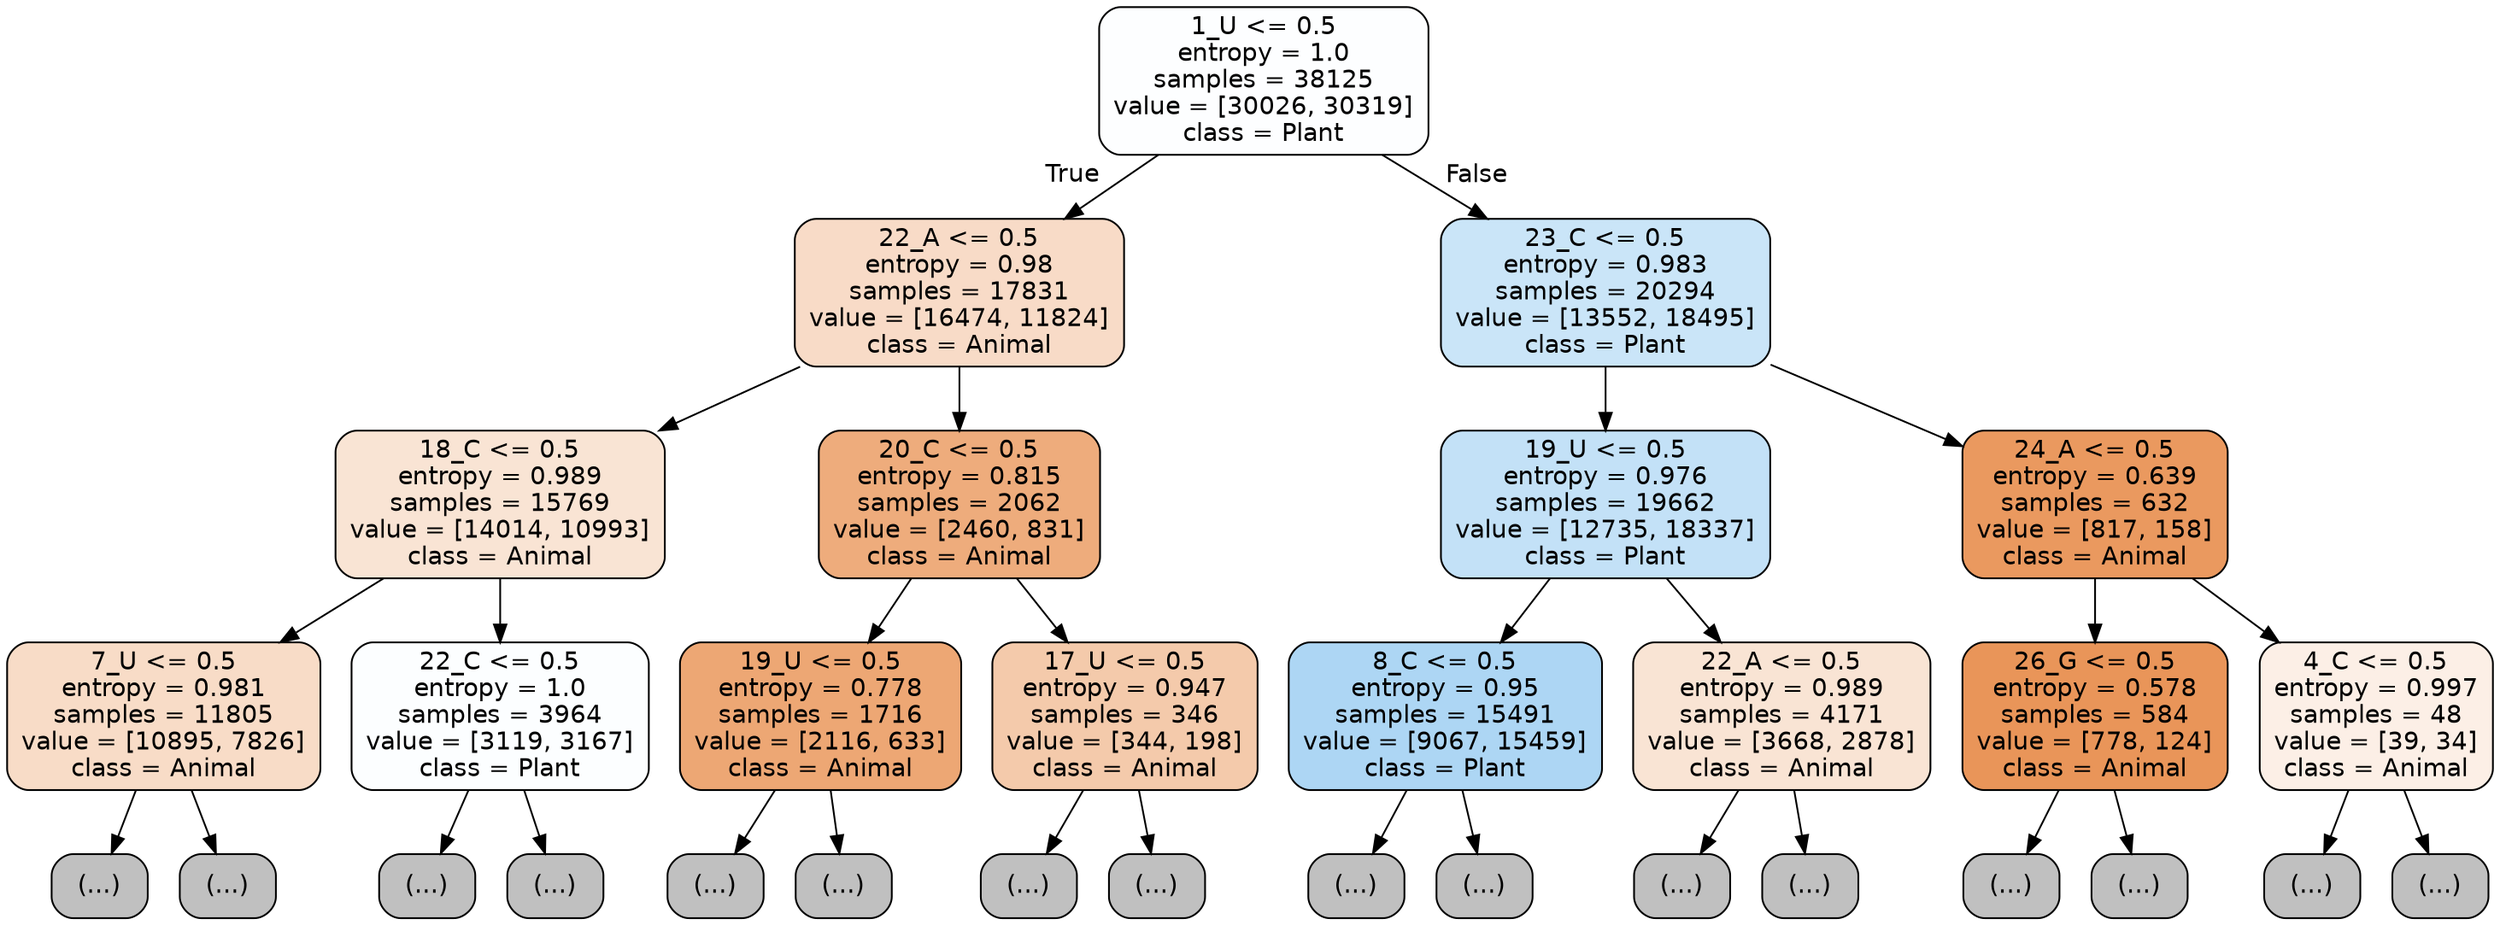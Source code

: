digraph Tree {
node [shape=box, style="filled, rounded", color="black", fontname="helvetica"] ;
edge [fontname="helvetica"] ;
0 [label="1_U <= 0.5\nentropy = 1.0\nsamples = 38125\nvalue = [30026, 30319]\nclass = Plant", fillcolor="#fdfeff"] ;
1 [label="22_A <= 0.5\nentropy = 0.98\nsamples = 17831\nvalue = [16474, 11824]\nclass = Animal", fillcolor="#f8dbc7"] ;
0 -> 1 [labeldistance=2.5, labelangle=45, headlabel="True"] ;
2 [label="18_C <= 0.5\nentropy = 0.989\nsamples = 15769\nvalue = [14014, 10993]\nclass = Animal", fillcolor="#f9e4d4"] ;
1 -> 2 ;
3 [label="7_U <= 0.5\nentropy = 0.981\nsamples = 11805\nvalue = [10895, 7826]\nclass = Animal", fillcolor="#f8dcc7"] ;
2 -> 3 ;
4 [label="(...)", fillcolor="#C0C0C0"] ;
3 -> 4 ;
4629 [label="(...)", fillcolor="#C0C0C0"] ;
3 -> 4629 ;
6426 [label="22_C <= 0.5\nentropy = 1.0\nsamples = 3964\nvalue = [3119, 3167]\nclass = Plant", fillcolor="#fcfeff"] ;
2 -> 6426 ;
6427 [label="(...)", fillcolor="#C0C0C0"] ;
6426 -> 6427 ;
8140 [label="(...)", fillcolor="#C0C0C0"] ;
6426 -> 8140 ;
8393 [label="20_C <= 0.5\nentropy = 0.815\nsamples = 2062\nvalue = [2460, 831]\nclass = Animal", fillcolor="#eeac7c"] ;
1 -> 8393 ;
8394 [label="19_U <= 0.5\nentropy = 0.778\nsamples = 1716\nvalue = [2116, 633]\nclass = Animal", fillcolor="#eda774"] ;
8393 -> 8394 ;
8395 [label="(...)", fillcolor="#C0C0C0"] ;
8394 -> 8395 ;
8980 [label="(...)", fillcolor="#C0C0C0"] ;
8394 -> 8980 ;
9171 [label="17_U <= 0.5\nentropy = 0.947\nsamples = 346\nvalue = [344, 198]\nclass = Animal", fillcolor="#f4caab"] ;
8393 -> 9171 ;
9172 [label="(...)", fillcolor="#C0C0C0"] ;
9171 -> 9172 ;
9319 [label="(...)", fillcolor="#C0C0C0"] ;
9171 -> 9319 ;
9386 [label="23_C <= 0.5\nentropy = 0.983\nsamples = 20294\nvalue = [13552, 18495]\nclass = Plant", fillcolor="#cae5f8"] ;
0 -> 9386 [labeldistance=2.5, labelangle=-45, headlabel="False"] ;
9387 [label="19_U <= 0.5\nentropy = 0.976\nsamples = 19662\nvalue = [12735, 18337]\nclass = Plant", fillcolor="#c3e1f7"] ;
9386 -> 9387 ;
9388 [label="8_C <= 0.5\nentropy = 0.95\nsamples = 15491\nvalue = [9067, 15459]\nclass = Plant", fillcolor="#add6f4"] ;
9387 -> 9388 ;
9389 [label="(...)", fillcolor="#C0C0C0"] ;
9388 -> 9389 ;
13584 [label="(...)", fillcolor="#C0C0C0"] ;
9388 -> 13584 ;
14701 [label="22_A <= 0.5\nentropy = 0.989\nsamples = 4171\nvalue = [3668, 2878]\nclass = Animal", fillcolor="#f9e4d4"] ;
9387 -> 14701 ;
14702 [label="(...)", fillcolor="#C0C0C0"] ;
14701 -> 14702 ;
16407 [label="(...)", fillcolor="#C0C0C0"] ;
14701 -> 16407 ;
16620 [label="24_A <= 0.5\nentropy = 0.639\nsamples = 632\nvalue = [817, 158]\nclass = Animal", fillcolor="#ea995f"] ;
9386 -> 16620 ;
16621 [label="26_G <= 0.5\nentropy = 0.578\nsamples = 584\nvalue = [778, 124]\nclass = Animal", fillcolor="#e99559"] ;
16620 -> 16621 ;
16622 [label="(...)", fillcolor="#C0C0C0"] ;
16621 -> 16622 ;
16817 [label="(...)", fillcolor="#C0C0C0"] ;
16621 -> 16817 ;
16822 [label="4_C <= 0.5\nentropy = 0.997\nsamples = 48\nvalue = [39, 34]\nclass = Animal", fillcolor="#fcefe6"] ;
16620 -> 16822 ;
16823 [label="(...)", fillcolor="#C0C0C0"] ;
16822 -> 16823 ;
16852 [label="(...)", fillcolor="#C0C0C0"] ;
16822 -> 16852 ;
}